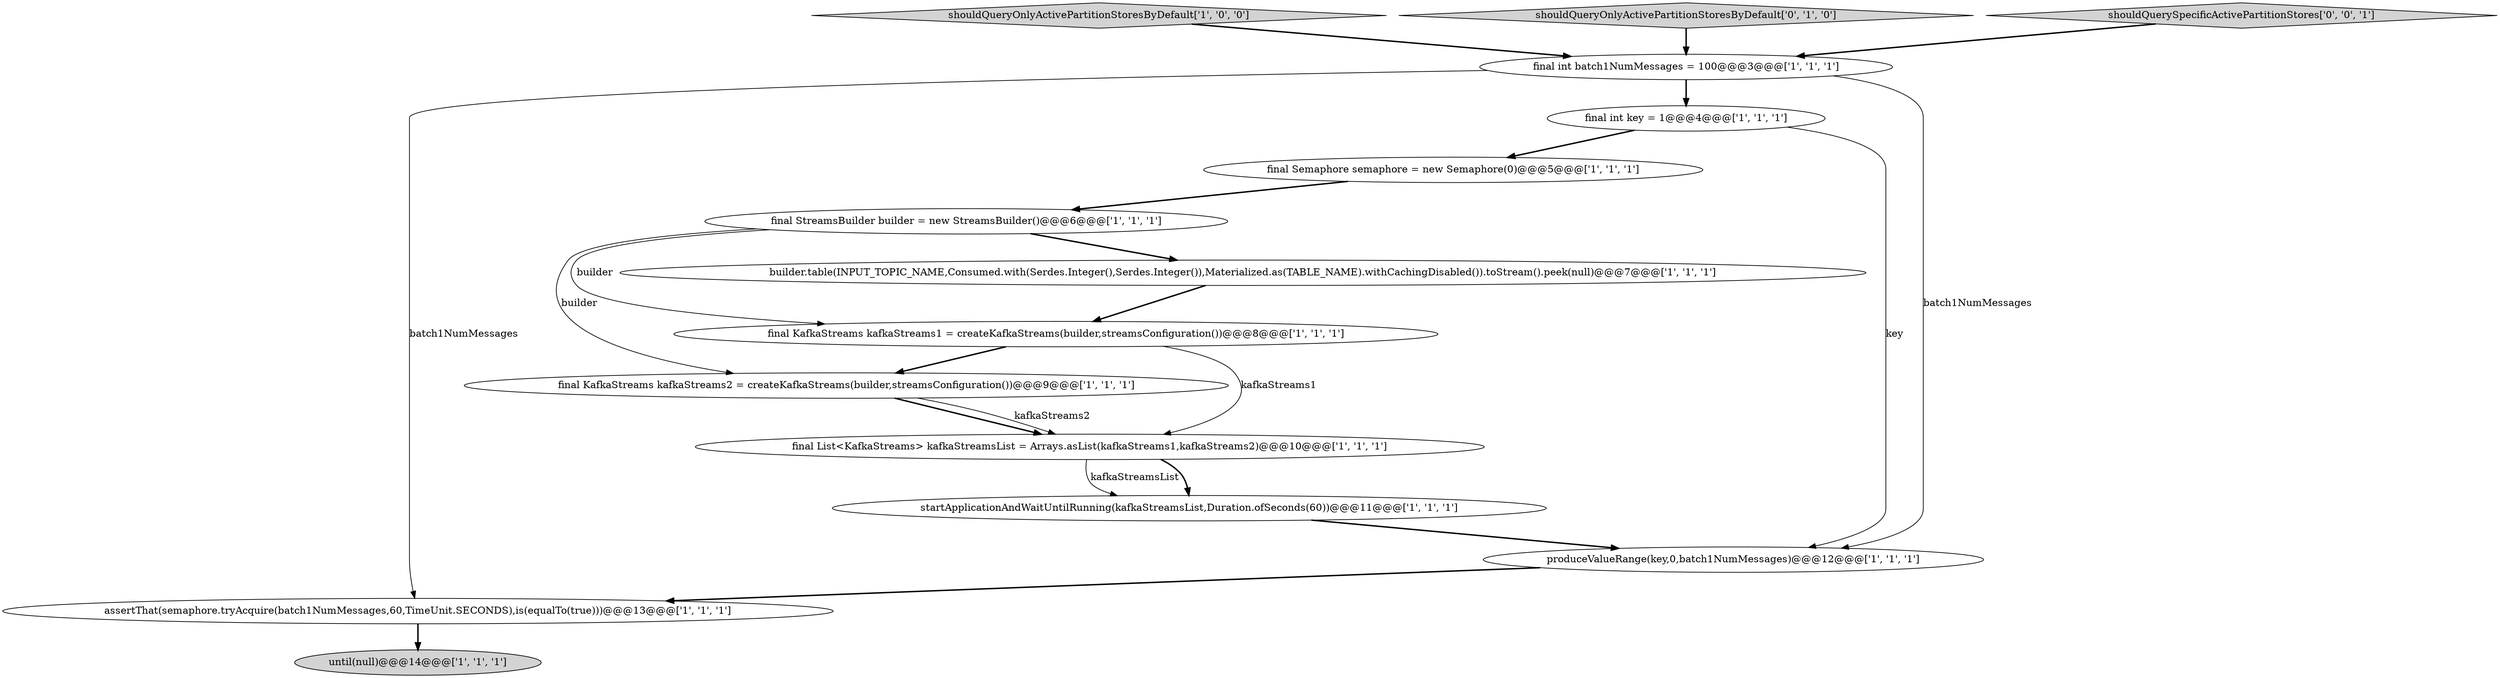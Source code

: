 digraph {
1 [style = filled, label = "final Semaphore semaphore = new Semaphore(0)@@@5@@@['1', '1', '1']", fillcolor = white, shape = ellipse image = "AAA0AAABBB1BBB"];
9 [style = filled, label = "final int batch1NumMessages = 100@@@3@@@['1', '1', '1']", fillcolor = white, shape = ellipse image = "AAA0AAABBB1BBB"];
11 [style = filled, label = "until(null)@@@14@@@['1', '1', '1']", fillcolor = lightgray, shape = ellipse image = "AAA0AAABBB1BBB"];
5 [style = filled, label = "assertThat(semaphore.tryAcquire(batch1NumMessages,60,TimeUnit.SECONDS),is(equalTo(true)))@@@13@@@['1', '1', '1']", fillcolor = white, shape = ellipse image = "AAA0AAABBB1BBB"];
4 [style = filled, label = "shouldQueryOnlyActivePartitionStoresByDefault['1', '0', '0']", fillcolor = lightgray, shape = diamond image = "AAA0AAABBB1BBB"];
7 [style = filled, label = "final KafkaStreams kafkaStreams2 = createKafkaStreams(builder,streamsConfiguration())@@@9@@@['1', '1', '1']", fillcolor = white, shape = ellipse image = "AAA0AAABBB1BBB"];
10 [style = filled, label = "final List<KafkaStreams> kafkaStreamsList = Arrays.asList(kafkaStreams1,kafkaStreams2)@@@10@@@['1', '1', '1']", fillcolor = white, shape = ellipse image = "AAA0AAABBB1BBB"];
6 [style = filled, label = "final KafkaStreams kafkaStreams1 = createKafkaStreams(builder,streamsConfiguration())@@@8@@@['1', '1', '1']", fillcolor = white, shape = ellipse image = "AAA0AAABBB1BBB"];
13 [style = filled, label = "shouldQueryOnlyActivePartitionStoresByDefault['0', '1', '0']", fillcolor = lightgray, shape = diamond image = "AAA0AAABBB2BBB"];
14 [style = filled, label = "shouldQuerySpecificActivePartitionStores['0', '0', '1']", fillcolor = lightgray, shape = diamond image = "AAA0AAABBB3BBB"];
0 [style = filled, label = "startApplicationAndWaitUntilRunning(kafkaStreamsList,Duration.ofSeconds(60))@@@11@@@['1', '1', '1']", fillcolor = white, shape = ellipse image = "AAA0AAABBB1BBB"];
12 [style = filled, label = "builder.table(INPUT_TOPIC_NAME,Consumed.with(Serdes.Integer(),Serdes.Integer()),Materialized.as(TABLE_NAME).withCachingDisabled()).toStream().peek(null)@@@7@@@['1', '1', '1']", fillcolor = white, shape = ellipse image = "AAA0AAABBB1BBB"];
2 [style = filled, label = "final int key = 1@@@4@@@['1', '1', '1']", fillcolor = white, shape = ellipse image = "AAA0AAABBB1BBB"];
3 [style = filled, label = "produceValueRange(key,0,batch1NumMessages)@@@12@@@['1', '1', '1']", fillcolor = white, shape = ellipse image = "AAA0AAABBB1BBB"];
8 [style = filled, label = "final StreamsBuilder builder = new StreamsBuilder()@@@6@@@['1', '1', '1']", fillcolor = white, shape = ellipse image = "AAA0AAABBB1BBB"];
9->5 [style = solid, label="batch1NumMessages"];
8->12 [style = bold, label=""];
7->10 [style = bold, label=""];
1->8 [style = bold, label=""];
9->2 [style = bold, label=""];
14->9 [style = bold, label=""];
0->3 [style = bold, label=""];
10->0 [style = solid, label="kafkaStreamsList"];
8->6 [style = solid, label="builder"];
3->5 [style = bold, label=""];
6->10 [style = solid, label="kafkaStreams1"];
8->7 [style = solid, label="builder"];
7->10 [style = solid, label="kafkaStreams2"];
5->11 [style = bold, label=""];
4->9 [style = bold, label=""];
2->1 [style = bold, label=""];
2->3 [style = solid, label="key"];
9->3 [style = solid, label="batch1NumMessages"];
13->9 [style = bold, label=""];
6->7 [style = bold, label=""];
10->0 [style = bold, label=""];
12->6 [style = bold, label=""];
}
